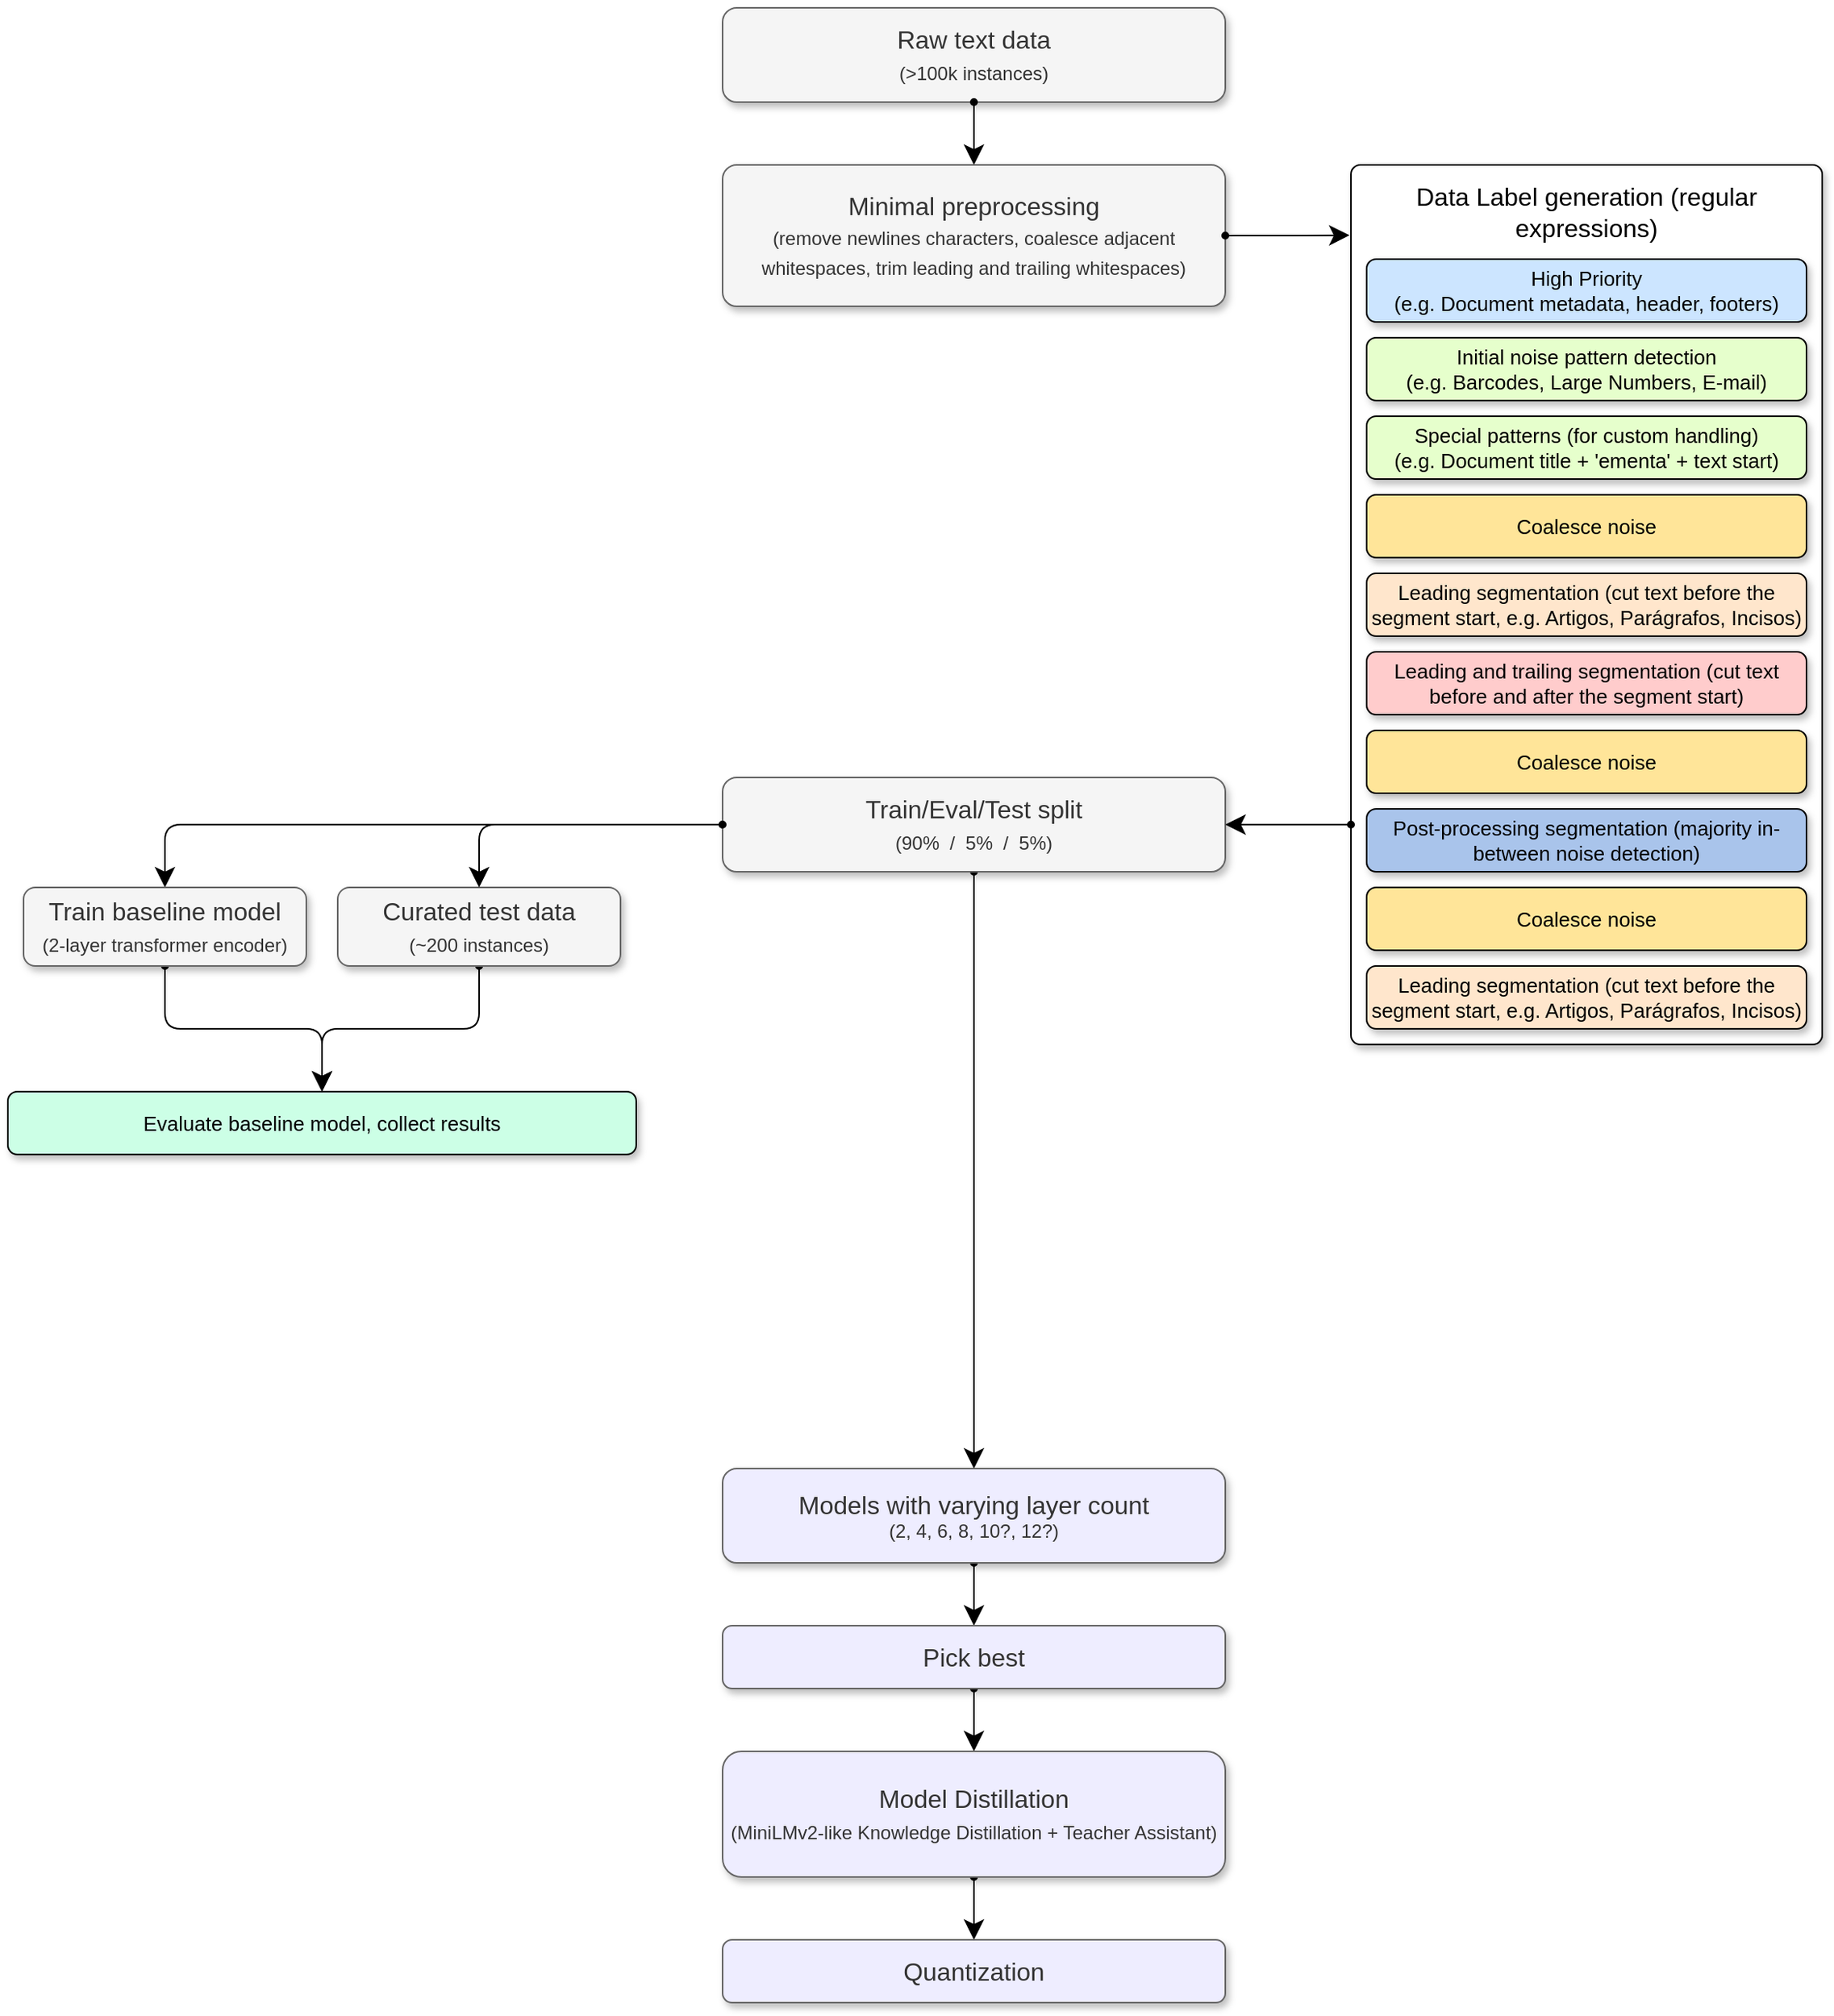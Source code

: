 <mxfile version="16.6.6" type="device"><diagram id="yQu_xzDoNSJ_CDvYF0qQ" name="Page-1"><mxGraphModel dx="1422" dy="768" grid="1" gridSize="10" guides="1" tooltips="1" connect="1" arrows="1" fold="1" page="1" pageScale="1" pageWidth="850" pageHeight="1100" math="0" shadow="0"><root><mxCell id="0"/><mxCell id="1" parent="0"/><mxCell id="hcM4RS4iQmmWQWFQpTgr-15" value="&lt;div&gt;Raw text data&lt;/div&gt;&lt;div&gt;&lt;font style=&quot;font-size: 12px&quot;&gt;(&amp;gt;100k instances)&lt;/font&gt;&lt;/div&gt;" style="rounded=1;whiteSpace=wrap;html=1;fontSize=16;fillColor=#f5f5f5;fontColor=#333333;strokeColor=#666666;shadow=1;" vertex="1" parent="1"><mxGeometry x="880" y="100" width="320" height="60" as="geometry"/></mxCell><mxCell id="hcM4RS4iQmmWQWFQpTgr-18" style="edgeStyle=orthogonalEdgeStyle;rounded=0;orthogonalLoop=1;jettySize=auto;html=1;exitX=0.5;exitY=1;exitDx=0;exitDy=0;entryX=0.5;entryY=0;entryDx=0;entryDy=0;fontSize=14;startArrow=oval;startFill=1;endSize=10;startSize=4;" edge="1" parent="1" source="hcM4RS4iQmmWQWFQpTgr-15" target="hcM4RS4iQmmWQWFQpTgr-17"><mxGeometry relative="1" as="geometry"/></mxCell><mxCell id="hcM4RS4iQmmWQWFQpTgr-16" value="" style="group" vertex="1" connectable="0" parent="1"><mxGeometry x="1280" y="200" width="300" height="560" as="geometry"/></mxCell><mxCell id="hcM4RS4iQmmWQWFQpTgr-1" value="" style="rounded=1;whiteSpace=wrap;html=1;arcSize=2;shadow=1;" vertex="1" parent="hcM4RS4iQmmWQWFQpTgr-16"><mxGeometry width="300" height="560" as="geometry"/></mxCell><mxCell id="hcM4RS4iQmmWQWFQpTgr-2" value="Data Label generation (regular expressions)" style="rounded=1;whiteSpace=wrap;html=1;fontSize=16;strokeColor=none;" vertex="1" parent="hcM4RS4iQmmWQWFQpTgr-16"><mxGeometry x="10" y="10" width="280" height="40" as="geometry"/></mxCell><mxCell id="hcM4RS4iQmmWQWFQpTgr-3" value="&lt;div&gt;High Priority&lt;/div&gt;&lt;div&gt;(e.g. Document metadata, header, footers)&lt;/div&gt;" style="rounded=1;whiteSpace=wrap;html=1;fontSize=13;fillColor=#CCE5FF;shadow=1;" vertex="1" parent="hcM4RS4iQmmWQWFQpTgr-16"><mxGeometry x="10" y="60" width="280" height="40" as="geometry"/></mxCell><mxCell id="hcM4RS4iQmmWQWFQpTgr-4" value="&lt;div&gt;Initial noise pattern detection&lt;/div&gt;(e.g. Barcodes, Large Numbers, E-mail)" style="rounded=1;whiteSpace=wrap;html=1;fontSize=13;fillColor=#E6FFCC;shadow=1;" vertex="1" parent="hcM4RS4iQmmWQWFQpTgr-16"><mxGeometry x="10" y="110" width="280" height="40" as="geometry"/></mxCell><mxCell id="hcM4RS4iQmmWQWFQpTgr-5" value="&lt;div&gt;Special patterns (for custom handling)&lt;/div&gt;&lt;div&gt;(e.g. Document title + 'ementa' + text start)&lt;br&gt;&lt;/div&gt;" style="rounded=1;whiteSpace=wrap;html=1;fontSize=13;fillColor=#E6FFCC;shadow=1;" vertex="1" parent="hcM4RS4iQmmWQWFQpTgr-16"><mxGeometry x="10" y="160" width="280" height="40" as="geometry"/></mxCell><mxCell id="hcM4RS4iQmmWQWFQpTgr-6" value="Coalesce noise" style="rounded=1;whiteSpace=wrap;html=1;fontSize=13;fillColor=#FFE599;shadow=1;" vertex="1" parent="hcM4RS4iQmmWQWFQpTgr-16"><mxGeometry x="10" y="210" width="280" height="40" as="geometry"/></mxCell><mxCell id="hcM4RS4iQmmWQWFQpTgr-7" value="Leading segmentation (cut text before the segment start, e.g. Artigos, Parágrafos, Incisos)" style="rounded=1;whiteSpace=wrap;html=1;fontSize=13;fillColor=#FFE6CC;shadow=1;" vertex="1" parent="hcM4RS4iQmmWQWFQpTgr-16"><mxGeometry x="10" y="260" width="280" height="40" as="geometry"/></mxCell><mxCell id="hcM4RS4iQmmWQWFQpTgr-8" value="Leading and trailing segmentation (cut text before and after the segment start)" style="rounded=1;whiteSpace=wrap;html=1;fontSize=13;fillColor=#FFCCCC;shadow=1;" vertex="1" parent="hcM4RS4iQmmWQWFQpTgr-16"><mxGeometry x="10" y="310" width="280" height="40" as="geometry"/></mxCell><mxCell id="hcM4RS4iQmmWQWFQpTgr-9" value="Coalesce noise" style="rounded=1;whiteSpace=wrap;html=1;fontSize=13;fillColor=#FFE599;shadow=1;" vertex="1" parent="hcM4RS4iQmmWQWFQpTgr-16"><mxGeometry x="10" y="360" width="280" height="40" as="geometry"/></mxCell><mxCell id="hcM4RS4iQmmWQWFQpTgr-10" value="Coalesce noise" style="rounded=1;whiteSpace=wrap;html=1;fontSize=13;fillColor=#FFE599;shadow=1;" vertex="1" parent="hcM4RS4iQmmWQWFQpTgr-16"><mxGeometry x="10" y="460" width="280" height="40" as="geometry"/></mxCell><mxCell id="hcM4RS4iQmmWQWFQpTgr-11" value="Post-processing segmentation (majority in-between noise detection)" style="rounded=1;whiteSpace=wrap;html=1;fontSize=13;fillColor=#A9C4EB;shadow=1;" vertex="1" parent="hcM4RS4iQmmWQWFQpTgr-16"><mxGeometry x="10" y="410" width="280" height="40" as="geometry"/></mxCell><mxCell id="hcM4RS4iQmmWQWFQpTgr-12" value="Leading segmentation (cut text before the segment start, e.g. Artigos, Parágrafos, Incisos)" style="rounded=1;whiteSpace=wrap;html=1;fontSize=13;fillColor=#FFE6CC;shadow=1;" vertex="1" parent="hcM4RS4iQmmWQWFQpTgr-16"><mxGeometry x="10" y="510" width="280" height="40" as="geometry"/></mxCell><mxCell id="hcM4RS4iQmmWQWFQpTgr-17" value="&lt;div style=&quot;font-size: 16px&quot;&gt;Minimal preprocessing&lt;/div&gt;&lt;div style=&quot;font-size: 16px&quot; align=&quot;center&quot;&gt;&lt;font style=&quot;font-size: 12px&quot;&gt;(remove newlines characters, coalesce adjacent whitespaces, trim leading and trailing whitespaces)&lt;/font&gt;&lt;br style=&quot;font-size: 16px&quot;&gt;&lt;/div&gt;" style="rounded=1;whiteSpace=wrap;html=1;fontSize=16;fillColor=#f5f5f5;fontColor=#333333;strokeColor=#666666;shadow=1;arcSize=10;" vertex="1" parent="1"><mxGeometry x="880" y="200" width="320" height="90" as="geometry"/></mxCell><mxCell id="hcM4RS4iQmmWQWFQpTgr-19" style="edgeStyle=orthogonalEdgeStyle;rounded=0;orthogonalLoop=1;jettySize=auto;html=1;exitX=1;exitY=0.5;exitDx=0;exitDy=0;entryX=-0.003;entryY=0.08;entryDx=0;entryDy=0;entryPerimeter=0;fontSize=12;startArrow=oval;startFill=1;endSize=10;startSize=4;" edge="1" parent="1" source="hcM4RS4iQmmWQWFQpTgr-17" target="hcM4RS4iQmmWQWFQpTgr-1"><mxGeometry relative="1" as="geometry"/></mxCell><mxCell id="hcM4RS4iQmmWQWFQpTgr-27" style="edgeStyle=orthogonalEdgeStyle;rounded=1;orthogonalLoop=1;jettySize=auto;html=1;exitX=0.5;exitY=1;exitDx=0;exitDy=0;entryX=0.5;entryY=0;entryDx=0;entryDy=0;fontSize=12;startArrow=oval;startFill=1;startSize=4;endSize=10;" edge="1" parent="1" source="hcM4RS4iQmmWQWFQpTgr-20" target="hcM4RS4iQmmWQWFQpTgr-26"><mxGeometry relative="1" as="geometry"/></mxCell><mxCell id="hcM4RS4iQmmWQWFQpTgr-20" value="Curated test data&lt;div&gt;&lt;font style=&quot;font-size: 12px&quot;&gt;(~200 instances)&lt;/font&gt;&lt;/div&gt;" style="rounded=1;whiteSpace=wrap;html=1;fontSize=16;fillColor=#f5f5f5;fontColor=#333333;strokeColor=#666666;shadow=1;" vertex="1" parent="1"><mxGeometry x="635" y="660" width="180" height="50" as="geometry"/></mxCell><mxCell id="hcM4RS4iQmmWQWFQpTgr-29" style="edgeStyle=orthogonalEdgeStyle;rounded=1;orthogonalLoop=1;jettySize=auto;html=1;exitX=0;exitY=0.5;exitDx=0;exitDy=0;entryX=0.5;entryY=0;entryDx=0;entryDy=0;fontSize=12;startArrow=oval;startFill=1;startSize=4;endSize=10;" edge="1" parent="1" source="hcM4RS4iQmmWQWFQpTgr-21" target="hcM4RS4iQmmWQWFQpTgr-24"><mxGeometry relative="1" as="geometry"/></mxCell><mxCell id="hcM4RS4iQmmWQWFQpTgr-32" style="edgeStyle=orthogonalEdgeStyle;rounded=1;orthogonalLoop=1;jettySize=auto;html=1;exitX=0.5;exitY=1;exitDx=0;exitDy=0;entryX=0.5;entryY=0;entryDx=0;entryDy=0;fontSize=12;startArrow=oval;startFill=1;startSize=4;endSize=10;" edge="1" parent="1" source="hcM4RS4iQmmWQWFQpTgr-21" target="hcM4RS4iQmmWQWFQpTgr-31"><mxGeometry relative="1" as="geometry"/></mxCell><mxCell id="hcM4RS4iQmmWQWFQpTgr-21" value="&lt;div&gt;Train/Eval/Test split&lt;/div&gt;&lt;div&gt;&lt;font style=&quot;font-size: 12px&quot;&gt;(90%&amp;nbsp; /&amp;nbsp; 5%&amp;nbsp; /&amp;nbsp; 5%)&lt;/font&gt;&lt;br&gt;&lt;/div&gt;" style="rounded=1;whiteSpace=wrap;html=1;fontSize=16;fillColor=#f5f5f5;fontColor=#333333;strokeColor=#666666;shadow=1;" vertex="1" parent="1"><mxGeometry x="880" y="590" width="320" height="60" as="geometry"/></mxCell><mxCell id="hcM4RS4iQmmWQWFQpTgr-30" style="edgeStyle=orthogonalEdgeStyle;rounded=1;orthogonalLoop=1;jettySize=auto;html=1;exitX=0;exitY=0.5;exitDx=0;exitDy=0;entryX=0.5;entryY=0;entryDx=0;entryDy=0;fontSize=12;startArrow=oval;startFill=1;startSize=4;endSize=10;" edge="1" parent="1" source="hcM4RS4iQmmWQWFQpTgr-21" target="hcM4RS4iQmmWQWFQpTgr-20"><mxGeometry relative="1" as="geometry"/></mxCell><mxCell id="hcM4RS4iQmmWQWFQpTgr-22" style="edgeStyle=orthogonalEdgeStyle;rounded=0;orthogonalLoop=1;jettySize=auto;html=1;exitX=0;exitY=0.75;exitDx=0;exitDy=0;entryX=1;entryY=0.5;entryDx=0;entryDy=0;fontSize=12;startArrow=oval;startFill=1;endSize=10;startSize=4;" edge="1" parent="1" source="hcM4RS4iQmmWQWFQpTgr-1" target="hcM4RS4iQmmWQWFQpTgr-21"><mxGeometry relative="1" as="geometry"/></mxCell><mxCell id="hcM4RS4iQmmWQWFQpTgr-28" style="edgeStyle=orthogonalEdgeStyle;rounded=1;orthogonalLoop=1;jettySize=auto;html=1;exitX=0.5;exitY=1;exitDx=0;exitDy=0;entryX=0.5;entryY=0;entryDx=0;entryDy=0;fontSize=12;startArrow=oval;startFill=1;startSize=4;endSize=10;" edge="1" parent="1" source="hcM4RS4iQmmWQWFQpTgr-24" target="hcM4RS4iQmmWQWFQpTgr-26"><mxGeometry relative="1" as="geometry"/></mxCell><mxCell id="hcM4RS4iQmmWQWFQpTgr-24" value="Train baseline model&lt;br&gt;&lt;div&gt;&lt;font style=&quot;font-size: 12px&quot;&gt;(2-layer transformer encoder)&lt;/font&gt;&lt;/div&gt;" style="rounded=1;whiteSpace=wrap;html=1;fontSize=16;fillColor=#f5f5f5;fontColor=#333333;strokeColor=#666666;shadow=1;" vertex="1" parent="1"><mxGeometry x="435" y="660" width="180" height="50" as="geometry"/></mxCell><mxCell id="hcM4RS4iQmmWQWFQpTgr-26" value="Evaluate baseline model, collect results" style="rounded=1;whiteSpace=wrap;html=1;fontSize=13;fillColor=#CCFFE6;shadow=1;" vertex="1" parent="1"><mxGeometry x="425" y="790" width="400" height="40" as="geometry"/></mxCell><mxCell id="hcM4RS4iQmmWQWFQpTgr-36" style="edgeStyle=orthogonalEdgeStyle;rounded=1;orthogonalLoop=1;jettySize=auto;html=1;exitX=0.5;exitY=1;exitDx=0;exitDy=0;entryX=0.5;entryY=0;entryDx=0;entryDy=0;fontSize=12;startArrow=oval;startFill=1;startSize=4;endSize=10;" edge="1" parent="1" source="hcM4RS4iQmmWQWFQpTgr-31" target="hcM4RS4iQmmWQWFQpTgr-33"><mxGeometry relative="1" as="geometry"/></mxCell><mxCell id="hcM4RS4iQmmWQWFQpTgr-31" value="&lt;div&gt;Models with varying layer count&lt;/div&gt;&lt;div style=&quot;font-size: 12px&quot;&gt;(2, 4, 6, 8, 10?, 12?)&lt;br&gt;&lt;/div&gt;" style="rounded=1;whiteSpace=wrap;html=1;fontSize=16;fillColor=#EEEDFF;fontColor=#333333;strokeColor=#666666;shadow=1;" vertex="1" parent="1"><mxGeometry x="880" y="1030" width="320" height="60" as="geometry"/></mxCell><mxCell id="hcM4RS4iQmmWQWFQpTgr-37" style="edgeStyle=orthogonalEdgeStyle;rounded=1;orthogonalLoop=1;jettySize=auto;html=1;exitX=0.5;exitY=1;exitDx=0;exitDy=0;entryX=0.5;entryY=0;entryDx=0;entryDy=0;fontSize=12;startArrow=oval;startFill=1;startSize=4;endSize=10;" edge="1" parent="1" source="hcM4RS4iQmmWQWFQpTgr-33" target="hcM4RS4iQmmWQWFQpTgr-34"><mxGeometry relative="1" as="geometry"/></mxCell><mxCell id="hcM4RS4iQmmWQWFQpTgr-33" value="Pick best" style="rounded=1;whiteSpace=wrap;html=1;fontSize=16;fillColor=#EEEDFF;fontColor=#333333;strokeColor=#666666;shadow=1;" vertex="1" parent="1"><mxGeometry x="880" y="1130" width="320" height="40" as="geometry"/></mxCell><mxCell id="hcM4RS4iQmmWQWFQpTgr-38" style="edgeStyle=orthogonalEdgeStyle;rounded=1;orthogonalLoop=1;jettySize=auto;html=1;exitX=0.5;exitY=1;exitDx=0;exitDy=0;entryX=0.5;entryY=0;entryDx=0;entryDy=0;fontSize=12;startArrow=oval;startFill=1;startSize=4;endSize=10;" edge="1" parent="1" source="hcM4RS4iQmmWQWFQpTgr-34" target="hcM4RS4iQmmWQWFQpTgr-35"><mxGeometry relative="1" as="geometry"/></mxCell><mxCell id="hcM4RS4iQmmWQWFQpTgr-34" value="&lt;div&gt;Model Distillation&lt;/div&gt;&lt;div&gt;&lt;font style=&quot;font-size: 12px&quot;&gt;(MiniLMv2-like Knowledge Distillation + Teacher Assistant)&lt;/font&gt;&lt;br&gt;&lt;/div&gt;" style="rounded=1;whiteSpace=wrap;html=1;fontSize=16;fillColor=#EEEDFF;fontColor=#333333;strokeColor=#666666;shadow=1;" vertex="1" parent="1"><mxGeometry x="880" y="1210" width="320" height="80" as="geometry"/></mxCell><mxCell id="hcM4RS4iQmmWQWFQpTgr-35" value="Quantization" style="rounded=1;whiteSpace=wrap;html=1;fontSize=16;fillColor=#EEEDFF;fontColor=#333333;strokeColor=#666666;shadow=1;" vertex="1" parent="1"><mxGeometry x="880" y="1330" width="320" height="40" as="geometry"/></mxCell></root></mxGraphModel></diagram></mxfile>